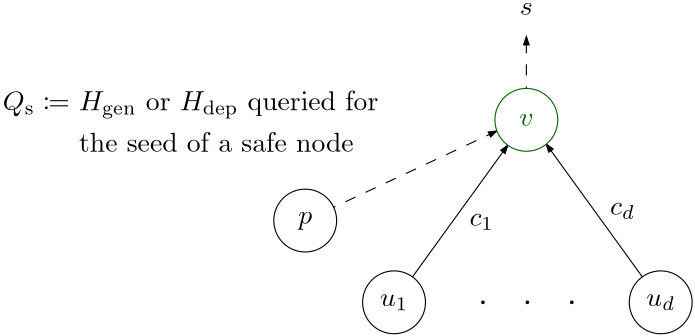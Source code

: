 <?xml version="1.0"?>
<!DOCTYPE ipe SYSTEM "ipe.dtd">
<ipe version="70218" creator="Ipe 7.2.24">
<info created="D:20240301093310" modified="D:20240414091843"/>
<ipestyle name="basic">
<symbol name="arrow/arc(spx)">
<path stroke="sym-stroke" fill="sym-stroke" pen="sym-pen">
0 0 m
-1 0.333 l
-1 -0.333 l
h
</path>
</symbol>
<symbol name="arrow/farc(spx)">
<path stroke="sym-stroke" fill="white" pen="sym-pen">
0 0 m
-1 0.333 l
-1 -0.333 l
h
</path>
</symbol>
<symbol name="arrow/ptarc(spx)">
<path stroke="sym-stroke" fill="sym-stroke" pen="sym-pen">
0 0 m
-1 0.333 l
-0.8 0 l
-1 -0.333 l
h
</path>
</symbol>
<symbol name="arrow/fptarc(spx)">
<path stroke="sym-stroke" fill="white" pen="sym-pen">
0 0 m
-1 0.333 l
-0.8 0 l
-1 -0.333 l
h
</path>
</symbol>
<symbol name="mark/circle(sx)" transformations="translations">
<path fill="sym-stroke">
0.6 0 0 0.6 0 0 e
0.4 0 0 0.4 0 0 e
</path>
</symbol>
<symbol name="mark/disk(sx)" transformations="translations">
<path fill="sym-stroke">
0.6 0 0 0.6 0 0 e
</path>
</symbol>
<symbol name="mark/fdisk(sfx)" transformations="translations">
<group>
<path fill="sym-fill">
0.5 0 0 0.5 0 0 e
</path>
<path fill="sym-stroke" fillrule="eofill">
0.6 0 0 0.6 0 0 e
0.4 0 0 0.4 0 0 e
</path>
</group>
</symbol>
<symbol name="mark/box(sx)" transformations="translations">
<path fill="sym-stroke" fillrule="eofill">
-0.6 -0.6 m
0.6 -0.6 l
0.6 0.6 l
-0.6 0.6 l
h
-0.4 -0.4 m
0.4 -0.4 l
0.4 0.4 l
-0.4 0.4 l
h
</path>
</symbol>
<symbol name="mark/square(sx)" transformations="translations">
<path fill="sym-stroke">
-0.6 -0.6 m
0.6 -0.6 l
0.6 0.6 l
-0.6 0.6 l
h
</path>
</symbol>
<symbol name="mark/fsquare(sfx)" transformations="translations">
<group>
<path fill="sym-fill">
-0.5 -0.5 m
0.5 -0.5 l
0.5 0.5 l
-0.5 0.5 l
h
</path>
<path fill="sym-stroke" fillrule="eofill">
-0.6 -0.6 m
0.6 -0.6 l
0.6 0.6 l
-0.6 0.6 l
h
-0.4 -0.4 m
0.4 -0.4 l
0.4 0.4 l
-0.4 0.4 l
h
</path>
</group>
</symbol>
<symbol name="mark/cross(sx)" transformations="translations">
<group>
<path fill="sym-stroke">
-0.43 -0.57 m
0.57 0.43 l
0.43 0.57 l
-0.57 -0.43 l
h
</path>
<path fill="sym-stroke">
-0.43 0.57 m
0.57 -0.43 l
0.43 -0.57 l
-0.57 0.43 l
h
</path>
</group>
</symbol>
<symbol name="arrow/fnormal(spx)">
<path stroke="sym-stroke" fill="white" pen="sym-pen">
0 0 m
-1 0.333 l
-1 -0.333 l
h
</path>
</symbol>
<symbol name="arrow/pointed(spx)">
<path stroke="sym-stroke" fill="sym-stroke" pen="sym-pen">
0 0 m
-1 0.333 l
-0.8 0 l
-1 -0.333 l
h
</path>
</symbol>
<symbol name="arrow/fpointed(spx)">
<path stroke="sym-stroke" fill="white" pen="sym-pen">
0 0 m
-1 0.333 l
-0.8 0 l
-1 -0.333 l
h
</path>
</symbol>
<symbol name="arrow/linear(spx)">
<path stroke="sym-stroke" pen="sym-pen">
-1 0.333 m
0 0 l
-1 -0.333 l
</path>
</symbol>
<symbol name="arrow/fdouble(spx)">
<path stroke="sym-stroke" fill="white" pen="sym-pen">
0 0 m
-1 0.333 l
-1 -0.333 l
h
-1 0 m
-2 0.333 l
-2 -0.333 l
h
</path>
</symbol>
<symbol name="arrow/double(spx)">
<path stroke="sym-stroke" fill="sym-stroke" pen="sym-pen">
0 0 m
-1 0.333 l
-1 -0.333 l
h
-1 0 m
-2 0.333 l
-2 -0.333 l
h
</path>
</symbol>
<symbol name="arrow/mid-normal(spx)">
<path stroke="sym-stroke" fill="sym-stroke" pen="sym-pen">
0.5 0 m
-0.5 0.333 l
-0.5 -0.333 l
h
</path>
</symbol>
<symbol name="arrow/mid-fnormal(spx)">
<path stroke="sym-stroke" fill="white" pen="sym-pen">
0.5 0 m
-0.5 0.333 l
-0.5 -0.333 l
h
</path>
</symbol>
<symbol name="arrow/mid-pointed(spx)">
<path stroke="sym-stroke" fill="sym-stroke" pen="sym-pen">
0.5 0 m
-0.5 0.333 l
-0.3 0 l
-0.5 -0.333 l
h
</path>
</symbol>
<symbol name="arrow/mid-fpointed(spx)">
<path stroke="sym-stroke" fill="white" pen="sym-pen">
0.5 0 m
-0.5 0.333 l
-0.3 0 l
-0.5 -0.333 l
h
</path>
</symbol>
<symbol name="arrow/mid-double(spx)">
<path stroke="sym-stroke" fill="sym-stroke" pen="sym-pen">
1 0 m
0 0.333 l
0 -0.333 l
h
0 0 m
-1 0.333 l
-1 -0.333 l
h
</path>
</symbol>
<symbol name="arrow/mid-fdouble(spx)">
<path stroke="sym-stroke" fill="white" pen="sym-pen">
1 0 m
0 0.333 l
0 -0.333 l
h
0 0 m
-1 0.333 l
-1 -0.333 l
h
</path>
</symbol>
<anglesize name="22.5 deg" value="22.5"/>
<anglesize name="30 deg" value="30"/>
<anglesize name="45 deg" value="45"/>
<anglesize name="60 deg" value="60"/>
<anglesize name="90 deg" value="90"/>
<arrowsize name="large" value="10"/>
<arrowsize name="small" value="5"/>
<arrowsize name="tiny" value="3"/>
<color name="blue" value="0 0 1"/>
<color name="brown" value="0.647 0.165 0.165"/>
<color name="darkblue" value="0 0 0.545"/>
<color name="darkcyan" value="0 0.545 0.545"/>
<color name="darkgray" value="0.663"/>
<color name="darkgreen" value="0 0.392 0"/>
<color name="darkmagenta" value="0.545 0 0.545"/>
<color name="darkorange" value="1 0.549 0"/>
<color name="darkred" value="0.545 0 0"/>
<color name="gold" value="1 0.843 0"/>
<color name="gray" value="0.745"/>
<color name="green" value="0 1 0"/>
<color name="lightblue" value="0.678 0.847 0.902"/>
<color name="lightcyan" value="0.878 1 1"/>
<color name="lightgray" value="0.827"/>
<color name="lightgreen" value="0.565 0.933 0.565"/>
<color name="lightyellow" value="1 1 0.878"/>
<color name="navy" value="0 0 0.502"/>
<color name="orange" value="1 0.647 0"/>
<color name="pink" value="1 0.753 0.796"/>
<color name="purple" value="0.627 0.125 0.941"/>
<color name="red" value="1 0 0"/>
<color name="seagreen" value="0.18 0.545 0.341"/>
<color name="turquoise" value="0.251 0.878 0.816"/>
<color name="violet" value="0.933 0.51 0.933"/>
<color name="yellow" value="1 1 0"/>
<dashstyle name="dash dot dotted" value="[4 2 1 2 1 2] 0"/>
<dashstyle name="dash dotted" value="[4 2 1 2] 0"/>
<dashstyle name="dashed" value="[4] 0"/>
<dashstyle name="dotted" value="[1 3] 0"/>
<gridsize name="10 pts (~3.5 mm)" value="10"/>
<gridsize name="14 pts (~5 mm)" value="14"/>
<gridsize name="16 pts (~6 mm)" value="16"/>
<gridsize name="20 pts (~7 mm)" value="20"/>
<gridsize name="28 pts (~10 mm)" value="28"/>
<gridsize name="32 pts (~12 mm)" value="32"/>
<gridsize name="4 pts" value="4"/>
<gridsize name="56 pts (~20 mm)" value="56"/>
<gridsize name="8 pts (~3 mm)" value="8"/>
<opacity name="10%" value="0.1"/>
<opacity name="30%" value="0.3"/>
<opacity name="50%" value="0.5"/>
<opacity name="75%" value="0.75"/>
<pen name="fat" value="1.2"/>
<pen name="heavier" value="0.8"/>
<pen name="ultrafat" value="2"/>
<symbolsize name="large" value="5"/>
<symbolsize name="small" value="2"/>
<symbolsize name="tiny" value="1.1"/>
<textsize name="Huge" value="\Huge"/>
<textsize name="LARGE" value="\LARGE"/>
<textsize name="Large" value="\Large"/>
<textsize name="footnote" value="\footnotesize"/>
<textsize name="huge" value="\huge"/>
<textsize name="large" value="\large"/>
<textsize name="small" value="\small"/>
<textsize name="tiny" value="\tiny"/>
<textstyle name="center" begin="\begin{center}" end="\end{center}"/>
<textstyle name="item" begin="\begin{itemize}\item{}" end="\end{itemize}"/>
<textstyle name="itemize" begin="\begin{itemize}" end="\end{itemize}"/>
<tiling name="falling" angle="-60" step="4" width="1"/>
<tiling name="rising" angle="30" step="4" width="1"/>
</ipestyle>
<ipestyle name="personal">
<opacity name="20%" value="0.2"/>
<preamble>
\usepackage{amsmath,amssymb,amsfonts,mathrsfs,mathtools}
</preamble>
</ipestyle>
<page>
<layer name="alpha"/>
<layer name="beta"/>
<view layers="alpha beta" active="alpha"/>
<path layer="alpha" stroke="black" dash="dashed" pen="0.4" join="0" arrow="arc/tiny">
280 640 m
280 670 l
</path>
<path matrix="1 0 0 1 24.3676 -1.6917" stroke="black" pen="0.4" arrow="normal/tiny">
208 576 m
248.949 632.563 l
</path>
<path matrix="1 0 0 1 24.3676 -1.6917" stroke="black" pen="0.4" arrow="normal/tiny">
304 576 m
262.749 633.029 l
</path>
<path matrix="1 0 0 1 24.3676 -1.6917" stroke="black" dash="dashed" pen="0.4" join="0" arrow="arc/tiny">
176.026 605.434 m
245.049 637.692 l
</path>
<group matrix="1 0 0 1 39.9085 -4.4678">
<path matrix="1 0 0 1 -47.5409 -125.224" stroke="black" fill="white">
11.3137 0 0 11.3137 240 704 e
</path>
<text matrix="1 0 0 1 -47.4424 -77.5329" transformations="translations" pos="234.815 654.907" stroke="black" type="label" width="10.173" height="4.294" depth="1.49" valign="baseline" style="math">u_1
</text>
</group>
<group matrix="1 0 0 1 23.8205 -4.4678">
<path matrix="1 0 0 1 64.5471 -125.224" stroke="black" fill="white">
11.3137 0 0 11.3137 240 704 e
</path>
<text matrix="1 0 0 1 64.5576 -77.5329" transformations="translations" pos="234.815 654.907" stroke="black" type="label" width="10.349" height="4.294" depth="1.49" valign="baseline" style="math">u_d
</text>
</group>
<use matrix="1 0 0 1 40.3676 -1.6917" name="mark/disk(sx)" pos="256 576" size="tiny" stroke="black"/>
<use matrix="1 0 0 1 40.3676 -1.6917" name="mark/disk(sx)" pos="240 576" size="tiny" stroke="black"/>
<use matrix="1 0 0 1 40.3676 -1.6917" name="mark/disk(sx)" pos="224 576" size="tiny" stroke="black"/>
<text matrix="1 0 0 1 46.144 -1.86444" transformations="translations" pos="213.348 603.768" stroke="black" type="label" width="8.781" height="4.294" depth="1.49" valign="baseline" style="math">c_1</text>
<text matrix="1 0 0 1 96.7931 2.05412" transformations="translations" pos="213.348 603.768" stroke="black" type="label" width="8.957" height="4.294" depth="1.49" valign="baseline" style="math">c_d</text>
<group matrix="1 0 0 1 24.3676 -1.6917">
<path matrix="1 0 0 1 -63.9746 -98.5661" stroke="black" fill="white">
11.3137 0 0 11.3137 240 704 e
</path>
<text matrix="1 0 0 1 -61.2956 -50.6562" transformations="translations" pos="234.815 654.907" stroke="black" type="label" width="5.012" height="4.297" depth="1.93" valign="baseline" style="math">p</text>
</group>
<path matrix="1 0 0 1 40 -64" stroke="darkgreen" fill="1">
11.3137 0 0 11.3137 240 704 e
</path>
<text matrix="1 0 0 1 42.5915 -17.0515" transformations="translations" pos="234.815 654.907" stroke="darkgreen" type="label" width="5.187" height="4.289" depth="0" valign="baseline" style="math">v</text>
<text transformations="translations" pos="280 680" stroke="black" type="label" width="4.67" height="4.289" depth="0" halign="center" valign="center" style="math">s</text>
<text matrix="1.08256 0 -0.240392 0.852478 177.079 56.928" transformations="translations" pos="130 690" stroke="black" type="minipage" width="120.852" height="22.698" depth="17.75" halign="center" valign="center">\begin{align*}
	Q_\mathrm{s} \coloneqq &amp; \text{ $H_\mathrm{gen}$ or $H_\mathrm{dep}$ queried for} \\ &amp; \text{ the seed of a safe node}
\end{align*}
</text>
</page>
</ipe>
